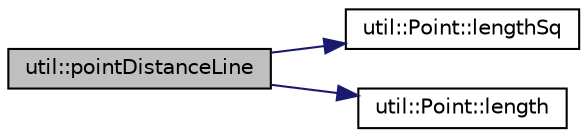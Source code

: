 digraph "util::pointDistanceLine"
{
  edge [fontname="Helvetica",fontsize="10",labelfontname="Helvetica",labelfontsize="10"];
  node [fontname="Helvetica",fontsize="10",shape=record];
  rankdir="LR";
  Node603 [label="util::pointDistanceLine",height=0.2,width=0.4,color="black", fillcolor="grey75", style="filled", fontcolor="black"];
  Node603 -> Node604 [color="midnightblue",fontsize="10",style="solid",fontname="Helvetica"];
  Node604 [label="util::Point::lengthSq",height=0.2,width=0.4,color="black", fillcolor="white", style="filled",URL="$structutil_1_1Point.html#abc4f3f285687df8b5522fc1b42178d3c",tooltip="Computes the Euclidean length of the vector. "];
  Node603 -> Node605 [color="midnightblue",fontsize="10",style="solid",fontname="Helvetica"];
  Node605 [label="util::Point::length",height=0.2,width=0.4,color="black", fillcolor="white", style="filled",URL="$structutil_1_1Point.html#a7e6ec50072f4ff4d6461412cdc531b65",tooltip="Computes the Euclidean length of the vector. "];
}
